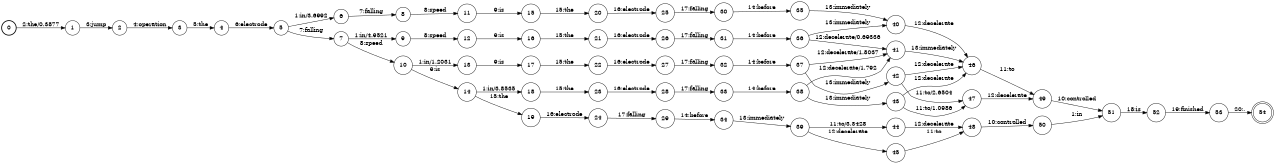 digraph FST {
rankdir = LR;
size = "8.5,11";
label = "";
center = 1;
orientation = Portrait;
ranksep = "0.4";
nodesep = "0.25";
0 [label = "0", shape = circle, style = bold, fontsize = 14]
	0 -> 1 [label = "2:the/0.3877", fontsize = 14];
1 [label = "1", shape = circle, style = solid, fontsize = 14]
	1 -> 2 [label = "3:jump", fontsize = 14];
2 [label = "2", shape = circle, style = solid, fontsize = 14]
	2 -> 3 [label = "4:operation", fontsize = 14];
3 [label = "3", shape = circle, style = solid, fontsize = 14]
	3 -> 4 [label = "5:the", fontsize = 14];
4 [label = "4", shape = circle, style = solid, fontsize = 14]
	4 -> 5 [label = "6:electrode", fontsize = 14];
5 [label = "5", shape = circle, style = solid, fontsize = 14]
	5 -> 6 [label = "1:in/3.6992", fontsize = 14];
	5 -> 7 [label = "7:falling", fontsize = 14];
6 [label = "6", shape = circle, style = solid, fontsize = 14]
	6 -> 8 [label = "7:falling", fontsize = 14];
7 [label = "7", shape = circle, style = solid, fontsize = 14]
	7 -> 9 [label = "1:in/4.9521", fontsize = 14];
	7 -> 10 [label = "8:speed", fontsize = 14];
8 [label = "8", shape = circle, style = solid, fontsize = 14]
	8 -> 11 [label = "8:speed", fontsize = 14];
9 [label = "9", shape = circle, style = solid, fontsize = 14]
	9 -> 12 [label = "8:speed", fontsize = 14];
10 [label = "10", shape = circle, style = solid, fontsize = 14]
	10 -> 13 [label = "1:in/1.2031", fontsize = 14];
	10 -> 14 [label = "9:is", fontsize = 14];
11 [label = "11", shape = circle, style = solid, fontsize = 14]
	11 -> 15 [label = "9:is", fontsize = 14];
12 [label = "12", shape = circle, style = solid, fontsize = 14]
	12 -> 16 [label = "9:is", fontsize = 14];
13 [label = "13", shape = circle, style = solid, fontsize = 14]
	13 -> 17 [label = "9:is", fontsize = 14];
14 [label = "14", shape = circle, style = solid, fontsize = 14]
	14 -> 18 [label = "1:in/3.8535", fontsize = 14];
	14 -> 19 [label = "15:the", fontsize = 14];
15 [label = "15", shape = circle, style = solid, fontsize = 14]
	15 -> 20 [label = "15:the", fontsize = 14];
16 [label = "16", shape = circle, style = solid, fontsize = 14]
	16 -> 21 [label = "15:the", fontsize = 14];
17 [label = "17", shape = circle, style = solid, fontsize = 14]
	17 -> 22 [label = "15:the", fontsize = 14];
18 [label = "18", shape = circle, style = solid, fontsize = 14]
	18 -> 23 [label = "15:the", fontsize = 14];
19 [label = "19", shape = circle, style = solid, fontsize = 14]
	19 -> 24 [label = "16:electrode", fontsize = 14];
20 [label = "20", shape = circle, style = solid, fontsize = 14]
	20 -> 25 [label = "16:electrode", fontsize = 14];
21 [label = "21", shape = circle, style = solid, fontsize = 14]
	21 -> 26 [label = "16:electrode", fontsize = 14];
22 [label = "22", shape = circle, style = solid, fontsize = 14]
	22 -> 27 [label = "16:electrode", fontsize = 14];
23 [label = "23", shape = circle, style = solid, fontsize = 14]
	23 -> 28 [label = "16:electrode", fontsize = 14];
24 [label = "24", shape = circle, style = solid, fontsize = 14]
	24 -> 29 [label = "17:falling", fontsize = 14];
25 [label = "25", shape = circle, style = solid, fontsize = 14]
	25 -> 30 [label = "17:falling", fontsize = 14];
26 [label = "26", shape = circle, style = solid, fontsize = 14]
	26 -> 31 [label = "17:falling", fontsize = 14];
27 [label = "27", shape = circle, style = solid, fontsize = 14]
	27 -> 32 [label = "17:falling", fontsize = 14];
28 [label = "28", shape = circle, style = solid, fontsize = 14]
	28 -> 33 [label = "17:falling", fontsize = 14];
29 [label = "29", shape = circle, style = solid, fontsize = 14]
	29 -> 34 [label = "14:before", fontsize = 14];
30 [label = "30", shape = circle, style = solid, fontsize = 14]
	30 -> 35 [label = "14:before", fontsize = 14];
31 [label = "31", shape = circle, style = solid, fontsize = 14]
	31 -> 36 [label = "14:before", fontsize = 14];
32 [label = "32", shape = circle, style = solid, fontsize = 14]
	32 -> 37 [label = "14:before", fontsize = 14];
33 [label = "33", shape = circle, style = solid, fontsize = 14]
	33 -> 38 [label = "14:before", fontsize = 14];
34 [label = "34", shape = circle, style = solid, fontsize = 14]
	34 -> 39 [label = "13:immediately", fontsize = 14];
35 [label = "35", shape = circle, style = solid, fontsize = 14]
	35 -> 40 [label = "13:immediately", fontsize = 14];
36 [label = "36", shape = circle, style = solid, fontsize = 14]
	36 -> 41 [label = "12:decelerate/0.69336", fontsize = 14];
	36 -> 40 [label = "13:immediately", fontsize = 14];
37 [label = "37", shape = circle, style = solid, fontsize = 14]
	37 -> 41 [label = "12:decelerate/1.8037", fontsize = 14];
	37 -> 42 [label = "13:immediately", fontsize = 14];
38 [label = "38", shape = circle, style = solid, fontsize = 14]
	38 -> 41 [label = "12:decelerate/1.792", fontsize = 14];
	38 -> 43 [label = "13:immediately", fontsize = 14];
39 [label = "39", shape = circle, style = solid, fontsize = 14]
	39 -> 44 [label = "11:to/3.3428", fontsize = 14];
	39 -> 45 [label = "12:decelerate", fontsize = 14];
40 [label = "40", shape = circle, style = solid, fontsize = 14]
	40 -> 46 [label = "12:decelerate", fontsize = 14];
41 [label = "41", shape = circle, style = solid, fontsize = 14]
	41 -> 46 [label = "13:immediately", fontsize = 14];
42 [label = "42", shape = circle, style = solid, fontsize = 14]
	42 -> 47 [label = "11:to/2.6504", fontsize = 14];
	42 -> 46 [label = "12:decelerate", fontsize = 14];
43 [label = "43", shape = circle, style = solid, fontsize = 14]
	43 -> 47 [label = "11:to/1.0986", fontsize = 14];
	43 -> 46 [label = "12:decelerate", fontsize = 14];
44 [label = "44", shape = circle, style = solid, fontsize = 14]
	44 -> 48 [label = "12:decelerate", fontsize = 14];
45 [label = "45", shape = circle, style = solid, fontsize = 14]
	45 -> 48 [label = "11:to", fontsize = 14];
46 [label = "46", shape = circle, style = solid, fontsize = 14]
	46 -> 49 [label = "11:to", fontsize = 14];
47 [label = "47", shape = circle, style = solid, fontsize = 14]
	47 -> 49 [label = "12:decelerate", fontsize = 14];
48 [label = "48", shape = circle, style = solid, fontsize = 14]
	48 -> 50 [label = "10:controlled", fontsize = 14];
49 [label = "49", shape = circle, style = solid, fontsize = 14]
	49 -> 51 [label = "10:controlled", fontsize = 14];
50 [label = "50", shape = circle, style = solid, fontsize = 14]
	50 -> 51 [label = "1:in", fontsize = 14];
51 [label = "51", shape = circle, style = solid, fontsize = 14]
	51 -> 52 [label = "18:is", fontsize = 14];
52 [label = "52", shape = circle, style = solid, fontsize = 14]
	52 -> 53 [label = "19:finished", fontsize = 14];
53 [label = "53", shape = circle, style = solid, fontsize = 14]
	53 -> 54 [label = "20:.", fontsize = 14];
54 [label = "54", shape = doublecircle, style = solid, fontsize = 14]
}
